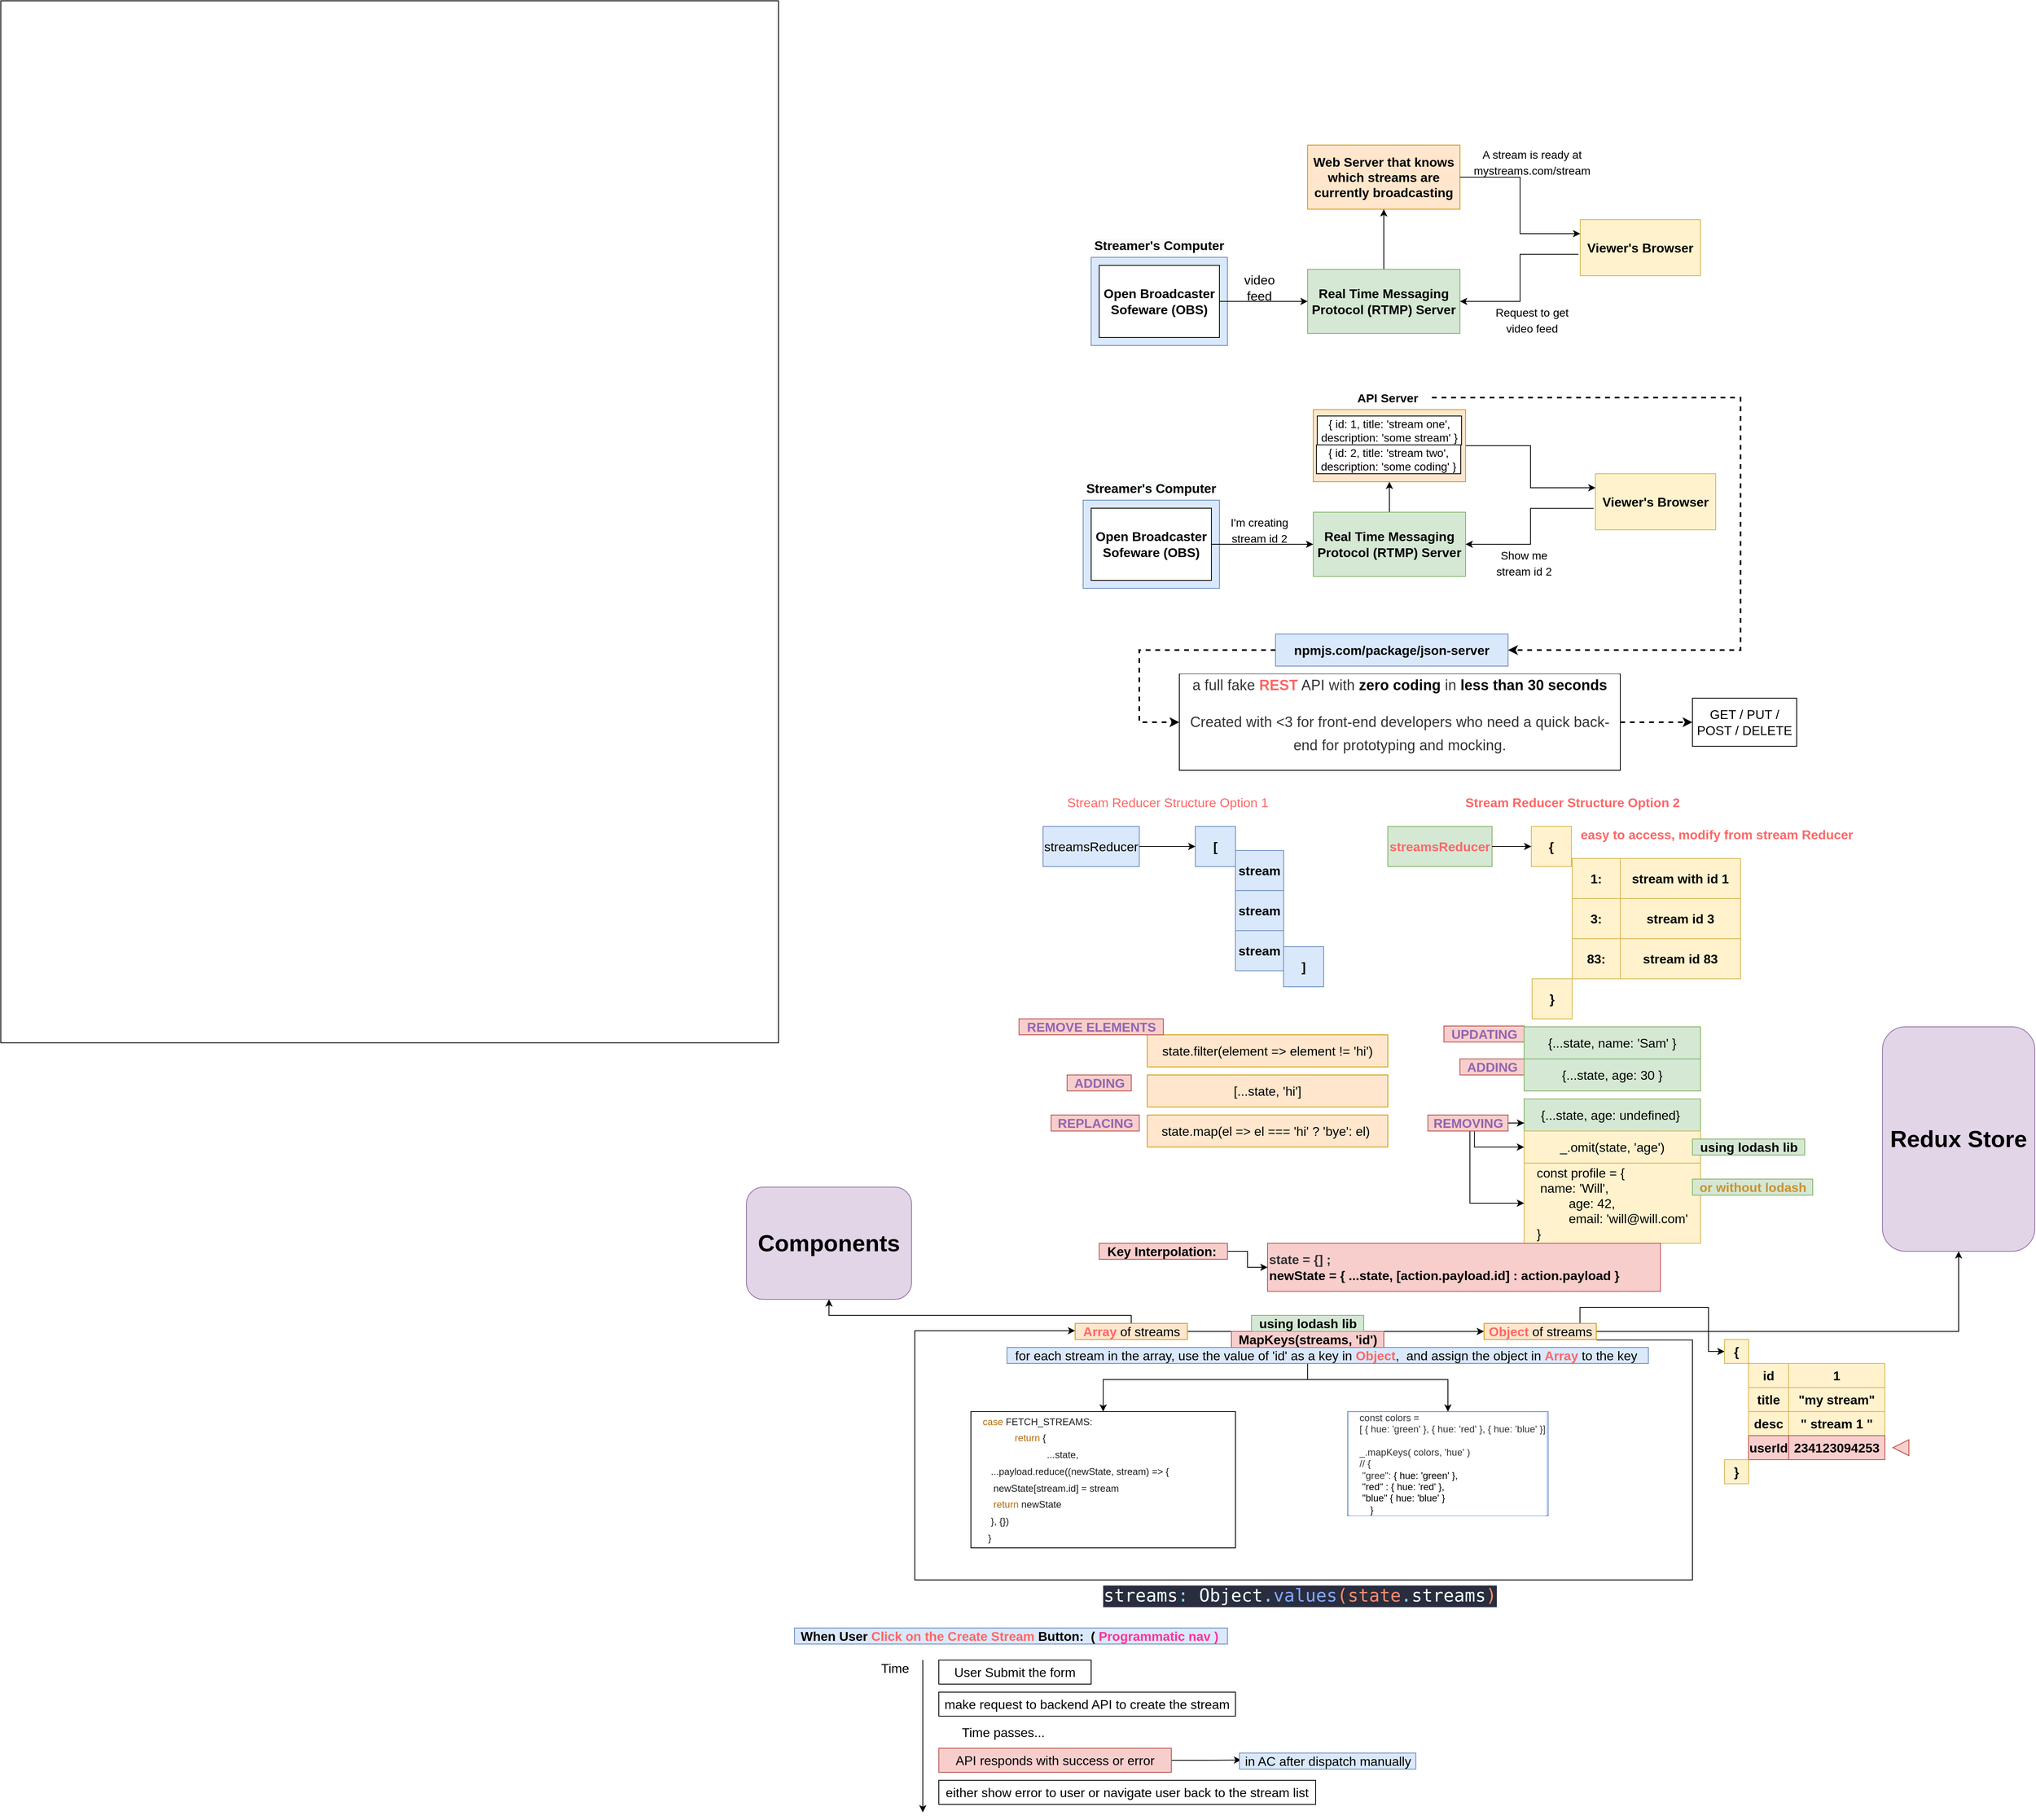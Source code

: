 <mxfile version="15.6.6" type="github">
  <diagram id="C5RBs43oDa-KdzZeNtuy" name="Stream">
    <mxGraphModel dx="3160" dy="2022" grid="1" gridSize="10" guides="1" tooltips="1" connect="1" arrows="1" fold="1" page="1" pageScale="1" pageWidth="827" pageHeight="1169" math="0" shadow="0">
      <root>
        <mxCell id="WIyWlLk6GJQsqaUBKTNV-0" />
        <mxCell id="WIyWlLk6GJQsqaUBKTNV-1" parent="WIyWlLk6GJQsqaUBKTNV-0" />
        <mxCell id="3ZLGVI5_L8edAR1RSdMJ-56" value="" style="group" parent="WIyWlLk6GJQsqaUBKTNV-1" vertex="1" connectable="0">
          <mxGeometry x="-170" y="40" width="770" height="560" as="geometry" />
        </mxCell>
        <mxCell id="3ZLGVI5_L8edAR1RSdMJ-15" value="" style="group" parent="3ZLGVI5_L8edAR1RSdMJ-56" vertex="1" connectable="0">
          <mxGeometry x="10" width="760" height="250" as="geometry" />
        </mxCell>
        <mxCell id="3ZLGVI5_L8edAR1RSdMJ-0" value="&lt;b&gt;&lt;font style=&quot;font-size: 16px&quot;&gt;Web Server that knows which streams are currently broadcasting&lt;/font&gt;&lt;/b&gt;" style="rounded=0;whiteSpace=wrap;html=1;fillColor=#ffe6cc;strokeColor=#d79b00;" parent="3ZLGVI5_L8edAR1RSdMJ-15" vertex="1">
          <mxGeometry x="270" width="190" height="80" as="geometry" />
        </mxCell>
        <mxCell id="3ZLGVI5_L8edAR1RSdMJ-1" value="&lt;b&gt;&lt;font style=&quot;font-size: 16px&quot;&gt;Viewer&#39;s Browser&lt;/font&gt;&lt;/b&gt;" style="rounded=0;whiteSpace=wrap;html=1;fillColor=#fff2cc;strokeColor=#d6b656;" parent="3ZLGVI5_L8edAR1RSdMJ-15" vertex="1">
          <mxGeometry x="610" y="93" width="150" height="70" as="geometry" />
        </mxCell>
        <mxCell id="3ZLGVI5_L8edAR1RSdMJ-10" style="edgeStyle=orthogonalEdgeStyle;rounded=0;orthogonalLoop=1;jettySize=auto;html=1;entryX=0;entryY=0.25;entryDx=0;entryDy=0;fontSize=16;" parent="3ZLGVI5_L8edAR1RSdMJ-15" source="3ZLGVI5_L8edAR1RSdMJ-0" target="3ZLGVI5_L8edAR1RSdMJ-1" edge="1">
          <mxGeometry relative="1" as="geometry" />
        </mxCell>
        <mxCell id="3ZLGVI5_L8edAR1RSdMJ-12" style="edgeStyle=orthogonalEdgeStyle;rounded=0;orthogonalLoop=1;jettySize=auto;html=1;entryX=0.5;entryY=1;entryDx=0;entryDy=0;fontSize=16;" parent="3ZLGVI5_L8edAR1RSdMJ-15" source="3ZLGVI5_L8edAR1RSdMJ-2" target="3ZLGVI5_L8edAR1RSdMJ-0" edge="1">
          <mxGeometry relative="1" as="geometry" />
        </mxCell>
        <mxCell id="3ZLGVI5_L8edAR1RSdMJ-2" value="&lt;b&gt;&lt;font style=&quot;font-size: 16px&quot;&gt;Real Time Messaging Protocol (RTMP) Server&lt;/font&gt;&lt;/b&gt;" style="rounded=0;whiteSpace=wrap;html=1;fillColor=#d5e8d4;strokeColor=#82b366;" parent="3ZLGVI5_L8edAR1RSdMJ-15" vertex="1">
          <mxGeometry x="270" y="155" width="190" height="80" as="geometry" />
        </mxCell>
        <mxCell id="3ZLGVI5_L8edAR1RSdMJ-11" style="edgeStyle=orthogonalEdgeStyle;rounded=0;orthogonalLoop=1;jettySize=auto;html=1;entryX=1;entryY=0.5;entryDx=0;entryDy=0;fontSize=16;exitX=-0.015;exitY=0.617;exitDx=0;exitDy=0;exitPerimeter=0;" parent="3ZLGVI5_L8edAR1RSdMJ-15" source="3ZLGVI5_L8edAR1RSdMJ-1" target="3ZLGVI5_L8edAR1RSdMJ-2" edge="1">
          <mxGeometry relative="1" as="geometry" />
        </mxCell>
        <mxCell id="3ZLGVI5_L8edAR1RSdMJ-6" value="" style="group" parent="3ZLGVI5_L8edAR1RSdMJ-15" vertex="1" connectable="0">
          <mxGeometry y="110" width="170" height="140" as="geometry" />
        </mxCell>
        <mxCell id="3ZLGVI5_L8edAR1RSdMJ-4" value="&lt;b&gt;&lt;span style=&quot;color: rgb(0 , 0 , 0) ; font-family: &amp;#34;helvetica&amp;#34; ; font-size: 16px ; font-style: normal ; letter-spacing: normal ; text-align: center ; text-indent: 0px ; text-transform: none ; word-spacing: 0px ; background-color: rgb(248 , 249 , 250) ; display: inline ; float: none&quot;&gt;Streamer&#39;s Computer&lt;/span&gt;&lt;br&gt;&lt;/b&gt;" style="text;html=1;strokeColor=none;fillColor=none;align=center;verticalAlign=middle;whiteSpace=wrap;rounded=0;fontSize=16;" parent="3ZLGVI5_L8edAR1RSdMJ-6" vertex="1">
          <mxGeometry width="170" height="30" as="geometry" />
        </mxCell>
        <mxCell id="3ZLGVI5_L8edAR1RSdMJ-5" value="" style="rounded=0;whiteSpace=wrap;html=1;fontSize=16;align=center;fillColor=#dae8fc;strokeColor=#6c8ebf;" parent="3ZLGVI5_L8edAR1RSdMJ-6" vertex="1">
          <mxGeometry y="30" width="170" height="110" as="geometry" />
        </mxCell>
        <mxCell id="3ZLGVI5_L8edAR1RSdMJ-7" value="&lt;b&gt;Open Broadcaster Sofeware (OBS)&lt;/b&gt;" style="rounded=0;whiteSpace=wrap;html=1;fontSize=16;align=center;" parent="3ZLGVI5_L8edAR1RSdMJ-6" vertex="1">
          <mxGeometry x="10" y="40" width="150" height="90" as="geometry" />
        </mxCell>
        <mxCell id="3ZLGVI5_L8edAR1RSdMJ-8" style="edgeStyle=orthogonalEdgeStyle;rounded=0;orthogonalLoop=1;jettySize=auto;html=1;entryX=0;entryY=0.5;entryDx=0;entryDy=0;fontSize=16;" parent="3ZLGVI5_L8edAR1RSdMJ-15" source="3ZLGVI5_L8edAR1RSdMJ-7" target="3ZLGVI5_L8edAR1RSdMJ-2" edge="1">
          <mxGeometry relative="1" as="geometry" />
        </mxCell>
        <mxCell id="3ZLGVI5_L8edAR1RSdMJ-9" value="video feed" style="text;html=1;strokeColor=none;fillColor=none;align=center;verticalAlign=middle;whiteSpace=wrap;rounded=0;fontSize=16;" parent="3ZLGVI5_L8edAR1RSdMJ-15" vertex="1">
          <mxGeometry x="180" y="163" width="60" height="30" as="geometry" />
        </mxCell>
        <mxCell id="3ZLGVI5_L8edAR1RSdMJ-13" value="&lt;font style=&quot;font-size: 14px&quot;&gt;Request to get video feed&lt;/font&gt;" style="text;html=1;strokeColor=none;fillColor=none;align=center;verticalAlign=middle;whiteSpace=wrap;rounded=0;fontSize=16;" parent="3ZLGVI5_L8edAR1RSdMJ-15" vertex="1">
          <mxGeometry x="500" y="200" width="100" height="35" as="geometry" />
        </mxCell>
        <mxCell id="3ZLGVI5_L8edAR1RSdMJ-14" value="&lt;font style=&quot;font-size: 14px&quot;&gt;A stream is ready at mystreams.com/stream&lt;/font&gt;" style="text;html=1;strokeColor=none;fillColor=none;align=center;verticalAlign=middle;whiteSpace=wrap;rounded=0;fontSize=16;" parent="3ZLGVI5_L8edAR1RSdMJ-15" vertex="1">
          <mxGeometry x="500" y="3" width="100" height="35" as="geometry" />
        </mxCell>
        <mxCell id="3ZLGVI5_L8edAR1RSdMJ-51" value="" style="group" parent="3ZLGVI5_L8edAR1RSdMJ-56" vertex="1" connectable="0">
          <mxGeometry y="280" width="760" height="280" as="geometry" />
        </mxCell>
        <mxCell id="3ZLGVI5_L8edAR1RSdMJ-53" value="" style="group" parent="3ZLGVI5_L8edAR1RSdMJ-51" vertex="1" connectable="0">
          <mxGeometry y="20" width="760" height="253" as="geometry" />
        </mxCell>
        <mxCell id="3ZLGVI5_L8edAR1RSdMJ-16" value="" style="group" parent="3ZLGVI5_L8edAR1RSdMJ-53" vertex="1" connectable="0">
          <mxGeometry y="3" width="760" height="250" as="geometry" />
        </mxCell>
        <mxCell id="3ZLGVI5_L8edAR1RSdMJ-18" value="&lt;b&gt;&lt;font style=&quot;font-size: 16px&quot;&gt;Viewer&#39;s Browser&lt;/font&gt;&lt;/b&gt;" style="rounded=0;whiteSpace=wrap;html=1;fillColor=#fff2cc;strokeColor=#d6b656;" parent="3ZLGVI5_L8edAR1RSdMJ-16" vertex="1">
          <mxGeometry x="639" y="107" width="150" height="70" as="geometry" />
        </mxCell>
        <mxCell id="3ZLGVI5_L8edAR1RSdMJ-19" style="edgeStyle=orthogonalEdgeStyle;rounded=0;orthogonalLoop=1;jettySize=auto;html=1;entryX=0;entryY=0.25;entryDx=0;entryDy=0;fontSize=16;" parent="3ZLGVI5_L8edAR1RSdMJ-16" source="3ZLGVI5_L8edAR1RSdMJ-17" target="3ZLGVI5_L8edAR1RSdMJ-18" edge="1">
          <mxGeometry relative="1" as="geometry" />
        </mxCell>
        <mxCell id="3ZLGVI5_L8edAR1RSdMJ-20" style="edgeStyle=orthogonalEdgeStyle;rounded=0;orthogonalLoop=1;jettySize=auto;html=1;entryX=0.5;entryY=1;entryDx=0;entryDy=0;fontSize=16;" parent="3ZLGVI5_L8edAR1RSdMJ-16" source="3ZLGVI5_L8edAR1RSdMJ-21" target="3ZLGVI5_L8edAR1RSdMJ-17" edge="1">
          <mxGeometry relative="1" as="geometry" />
        </mxCell>
        <mxCell id="3ZLGVI5_L8edAR1RSdMJ-21" value="&lt;b&gt;&lt;font style=&quot;font-size: 16px&quot;&gt;Real Time Messaging Protocol (RTMP) Server&lt;/font&gt;&lt;/b&gt;" style="rounded=0;whiteSpace=wrap;html=1;fillColor=#d5e8d4;strokeColor=#82b366;" parent="3ZLGVI5_L8edAR1RSdMJ-16" vertex="1">
          <mxGeometry x="287" y="155" width="190" height="80" as="geometry" />
        </mxCell>
        <mxCell id="3ZLGVI5_L8edAR1RSdMJ-22" style="edgeStyle=orthogonalEdgeStyle;rounded=0;orthogonalLoop=1;jettySize=auto;html=1;entryX=1;entryY=0.5;entryDx=0;entryDy=0;fontSize=16;exitX=-0.015;exitY=0.617;exitDx=0;exitDy=0;exitPerimeter=0;" parent="3ZLGVI5_L8edAR1RSdMJ-16" source="3ZLGVI5_L8edAR1RSdMJ-18" target="3ZLGVI5_L8edAR1RSdMJ-21" edge="1">
          <mxGeometry relative="1" as="geometry" />
        </mxCell>
        <mxCell id="3ZLGVI5_L8edAR1RSdMJ-23" value="" style="group" parent="3ZLGVI5_L8edAR1RSdMJ-16" vertex="1" connectable="0">
          <mxGeometry y="110" width="170" height="140" as="geometry" />
        </mxCell>
        <mxCell id="3ZLGVI5_L8edAR1RSdMJ-24" value="&lt;b&gt;&lt;span style=&quot;color: rgb(0 , 0 , 0) ; font-family: &amp;#34;helvetica&amp;#34; ; font-size: 16px ; font-style: normal ; letter-spacing: normal ; text-align: center ; text-indent: 0px ; text-transform: none ; word-spacing: 0px ; background-color: rgb(248 , 249 , 250) ; display: inline ; float: none&quot;&gt;Streamer&#39;s Computer&lt;/span&gt;&lt;br&gt;&lt;/b&gt;" style="text;html=1;strokeColor=none;fillColor=none;align=center;verticalAlign=middle;whiteSpace=wrap;rounded=0;fontSize=16;" parent="3ZLGVI5_L8edAR1RSdMJ-23" vertex="1">
          <mxGeometry width="170" height="30" as="geometry" />
        </mxCell>
        <mxCell id="3ZLGVI5_L8edAR1RSdMJ-25" value="" style="rounded=0;whiteSpace=wrap;html=1;fontSize=16;align=center;fillColor=#dae8fc;strokeColor=#6c8ebf;" parent="3ZLGVI5_L8edAR1RSdMJ-23" vertex="1">
          <mxGeometry y="30" width="170" height="110" as="geometry" />
        </mxCell>
        <mxCell id="3ZLGVI5_L8edAR1RSdMJ-26" value="&lt;b&gt;Open Broadcaster Sofeware (OBS)&lt;/b&gt;" style="rounded=0;whiteSpace=wrap;html=1;fontSize=16;align=center;" parent="3ZLGVI5_L8edAR1RSdMJ-23" vertex="1">
          <mxGeometry x="10" y="40" width="150" height="90" as="geometry" />
        </mxCell>
        <mxCell id="3ZLGVI5_L8edAR1RSdMJ-27" style="edgeStyle=orthogonalEdgeStyle;rounded=0;orthogonalLoop=1;jettySize=auto;html=1;entryX=0;entryY=0.5;entryDx=0;entryDy=0;fontSize=16;" parent="3ZLGVI5_L8edAR1RSdMJ-16" source="3ZLGVI5_L8edAR1RSdMJ-26" target="3ZLGVI5_L8edAR1RSdMJ-21" edge="1">
          <mxGeometry relative="1" as="geometry" />
        </mxCell>
        <mxCell id="3ZLGVI5_L8edAR1RSdMJ-28" value="&lt;font style=&quot;font-size: 14px&quot;&gt;I&#39;m creating stream id 2&lt;/font&gt;" style="text;html=1;strokeColor=none;fillColor=none;align=center;verticalAlign=middle;whiteSpace=wrap;rounded=0;fontSize=16;" parent="3ZLGVI5_L8edAR1RSdMJ-16" vertex="1">
          <mxGeometry x="180" y="163" width="80" height="27" as="geometry" />
        </mxCell>
        <mxCell id="3ZLGVI5_L8edAR1RSdMJ-29" value="&lt;font style=&quot;font-size: 14px&quot;&gt;Show me stream id 2&lt;/font&gt;" style="text;html=1;strokeColor=none;fillColor=none;align=center;verticalAlign=middle;whiteSpace=wrap;rounded=0;fontSize=16;" parent="3ZLGVI5_L8edAR1RSdMJ-16" vertex="1">
          <mxGeometry x="500" y="200" width="100" height="35" as="geometry" />
        </mxCell>
        <mxCell id="3ZLGVI5_L8edAR1RSdMJ-52" value="" style="group" parent="3ZLGVI5_L8edAR1RSdMJ-16" vertex="1" connectable="0">
          <mxGeometry x="286" y="27" width="244" height="90" as="geometry" />
        </mxCell>
        <mxCell id="3ZLGVI5_L8edAR1RSdMJ-17" value="" style="rounded=0;whiteSpace=wrap;html=1;fillColor=#ffe6cc;strokeColor=#d79b00;" parent="3ZLGVI5_L8edAR1RSdMJ-52" vertex="1">
          <mxGeometry x="1" width="190" height="90" as="geometry" />
        </mxCell>
        <mxCell id="3ZLGVI5_L8edAR1RSdMJ-31" value="{ id: 1, title: &#39;stream one&#39;, description: &#39;some stream&#39; }" style="rounded=0;whiteSpace=wrap;html=1;fontSize=14;align=center;" parent="3ZLGVI5_L8edAR1RSdMJ-52" vertex="1">
          <mxGeometry x="6" y="8" width="180" height="36" as="geometry" />
        </mxCell>
        <mxCell id="3ZLGVI5_L8edAR1RSdMJ-48" value="{ id: 2, title: &#39;stream two&#39;, description: &#39;some coding&#39; }" style="rounded=0;whiteSpace=wrap;html=1;fontSize=14;align=center;" parent="3ZLGVI5_L8edAR1RSdMJ-52" vertex="1">
          <mxGeometry x="5" y="44" width="180" height="36" as="geometry" />
        </mxCell>
        <mxCell id="3ZLGVI5_L8edAR1RSdMJ-49" value="&lt;font style=&quot;font-size: 15px&quot;&gt;&lt;b&gt;API Server&lt;/b&gt;&lt;/font&gt;" style="text;html=1;strokeColor=none;fillColor=none;align=center;verticalAlign=middle;whiteSpace=wrap;rounded=0;fontSize=14;" parent="3ZLGVI5_L8edAR1RSdMJ-53" vertex="1">
          <mxGeometry x="325" width="110" height="30" as="geometry" />
        </mxCell>
        <mxCell id="3ZLGVI5_L8edAR1RSdMJ-57" value="" style="rounded=0;whiteSpace=wrap;html=1;fontSize=14;align=center;" parent="WIyWlLk6GJQsqaUBKTNV-1" vertex="1">
          <mxGeometry x="-1520" y="-140" width="970" height="1300" as="geometry" />
        </mxCell>
        <mxCell id="3ZLGVI5_L8edAR1RSdMJ-61" style="edgeStyle=orthogonalEdgeStyle;rounded=0;orthogonalLoop=1;jettySize=auto;html=1;entryX=0;entryY=0.5;entryDx=0;entryDy=0;dashed=1;fontSize=16;strokeWidth=2;exitX=0;exitY=0.5;exitDx=0;exitDy=0;" parent="WIyWlLk6GJQsqaUBKTNV-1" source="3ZLGVI5_L8edAR1RSdMJ-58" target="3ZLGVI5_L8edAR1RSdMJ-60" edge="1">
          <mxGeometry relative="1" as="geometry">
            <Array as="points">
              <mxPoint x="-100" y="670" />
              <mxPoint x="-100" y="760" />
            </Array>
          </mxGeometry>
        </mxCell>
        <mxCell id="3ZLGVI5_L8edAR1RSdMJ-58" value="&lt;font style=&quot;font-size: 16px&quot;&gt;&lt;b&gt;npmjs.com/package/json-server&lt;/b&gt;&lt;/font&gt;" style="rounded=0;whiteSpace=wrap;html=1;fontSize=14;align=center;fillColor=#dae8fc;strokeColor=#6c8ebf;" parent="WIyWlLk6GJQsqaUBKTNV-1" vertex="1">
          <mxGeometry x="70" y="650" width="290" height="40" as="geometry" />
        </mxCell>
        <mxCell id="3ZLGVI5_L8edAR1RSdMJ-59" style="edgeStyle=orthogonalEdgeStyle;rounded=0;orthogonalLoop=1;jettySize=auto;html=1;entryX=1;entryY=0.5;entryDx=0;entryDy=0;fontSize=16;dashed=1;strokeWidth=2;" parent="WIyWlLk6GJQsqaUBKTNV-1" source="3ZLGVI5_L8edAR1RSdMJ-49" target="3ZLGVI5_L8edAR1RSdMJ-58" edge="1">
          <mxGeometry relative="1" as="geometry">
            <Array as="points">
              <mxPoint x="650" y="355" />
              <mxPoint x="650" y="670" />
            </Array>
          </mxGeometry>
        </mxCell>
        <mxCell id="3ZLGVI5_L8edAR1RSdMJ-63" value="" style="edgeStyle=orthogonalEdgeStyle;rounded=0;orthogonalLoop=1;jettySize=auto;html=1;dashed=1;fontSize=16;fontColor=#FF6666;strokeWidth=2;" parent="WIyWlLk6GJQsqaUBKTNV-1" source="3ZLGVI5_L8edAR1RSdMJ-60" target="3ZLGVI5_L8edAR1RSdMJ-62" edge="1">
          <mxGeometry relative="1" as="geometry" />
        </mxCell>
        <mxCell id="3ZLGVI5_L8edAR1RSdMJ-60" value="&lt;p style=&quot;box-sizing: border-box ; font-size: 18px ; margin-top: 0px ; margin-bottom: 16px ; line-height: 1.65 ; letter-spacing: 0.1px ; font-family: &amp;#34;source sans pro&amp;#34; , &amp;#34;lucida grande&amp;#34; , sans-serif ; background-color: rgb(255 , 255 , 255)&quot;&gt;&lt;font color=&quot;#333333&quot;&gt;a full fake &lt;/font&gt;&lt;b&gt;&lt;font color=&quot;#ff6666&quot;&gt;REST&lt;/font&gt;&lt;/b&gt;&lt;font color=&quot;#333333&quot;&gt; API with&amp;nbsp;&lt;/font&gt;&lt;span style=&quot;color: black ; box-sizing: border-box ; font-weight: bolder&quot;&gt;zero coding&lt;/span&gt;&lt;font color=&quot;#333333&quot;&gt;&amp;nbsp;in&amp;nbsp;&lt;/font&gt;&lt;span style=&quot;color: black ; box-sizing: border-box ; font-weight: bolder&quot;&gt;less than 30 seconds&lt;/span&gt;&lt;/p&gt;&lt;p style=&quot;box-sizing: border-box ; color: rgb(51 , 51 , 51) ; font-size: 18px ; margin-top: 0px ; margin-bottom: 16px ; line-height: 1.65 ; letter-spacing: 0.1px ; font-family: &amp;#34;source sans pro&amp;#34; , &amp;#34;lucida grande&amp;#34; , sans-serif ; background-color: rgb(255 , 255 , 255)&quot;&gt;Created with &amp;lt;3 for front-end developers who need a quick back-end for prototyping and mocking.&lt;/p&gt;" style="rounded=0;whiteSpace=wrap;html=1;fontSize=16;align=center;" parent="WIyWlLk6GJQsqaUBKTNV-1" vertex="1">
          <mxGeometry x="-50" y="700" width="550" height="120" as="geometry" />
        </mxCell>
        <mxCell id="3ZLGVI5_L8edAR1RSdMJ-62" value="GET / PUT / POST / DELETE" style="whiteSpace=wrap;html=1;rounded=0;fontSize=16;" parent="WIyWlLk6GJQsqaUBKTNV-1" vertex="1">
          <mxGeometry x="590" y="730" width="130" height="60" as="geometry" />
        </mxCell>
        <mxCell id="3ZLGVI5_L8edAR1RSdMJ-106" value="" style="group" parent="WIyWlLk6GJQsqaUBKTNV-1" vertex="1" connectable="0">
          <mxGeometry x="-250" y="1130" width="990" height="280" as="geometry" />
        </mxCell>
        <mxCell id="3ZLGVI5_L8edAR1RSdMJ-87" value="state.map(el =&amp;gt; el === &#39;hi&#39; ? &#39;bye&#39;: el)&amp;nbsp;" style="whiteSpace=wrap;html=1;fontSize=16;align=center;fillColor=#ffe6cc;strokeColor=#d79b00;" parent="3ZLGVI5_L8edAR1RSdMJ-106" vertex="1">
          <mxGeometry x="160" y="120" width="300" height="40" as="geometry" />
        </mxCell>
        <mxCell id="3ZLGVI5_L8edAR1RSdMJ-88" value="&lt;div style=&quot;text-align: left&quot;&gt;&lt;span&gt;const profile = {&lt;/span&gt;&lt;/div&gt;&lt;div style=&quot;text-align: left&quot;&gt;&lt;span&gt;&lt;span style=&quot;white-space: pre&quot;&gt; &lt;/span&gt;name: &#39;Will&#39;,&lt;/span&gt;&lt;/div&gt;&lt;blockquote style=&quot;margin: 0 0 0 40px ; border: none ; padding: 0px&quot;&gt;&lt;div style=&quot;text-align: left&quot;&gt;&lt;span&gt;age: 42,&lt;/span&gt;&lt;/div&gt;&lt;/blockquote&gt;&lt;blockquote style=&quot;margin: 0 0 0 40px ; border: none ; padding: 0px&quot;&gt;&lt;div style=&quot;text-align: left&quot;&gt;&lt;span&gt;email: &#39;will@will.com&#39;&lt;/span&gt;&lt;/div&gt;&lt;/blockquote&gt;&lt;div style=&quot;text-align: left&quot;&gt;&lt;span&gt;}&lt;/span&gt;&lt;/div&gt;" style="whiteSpace=wrap;html=1;fontSize=16;align=center;fillColor=#fff2cc;strokeColor=#d6b656;" parent="3ZLGVI5_L8edAR1RSdMJ-106" vertex="1">
          <mxGeometry x="630" y="180" width="220" height="100" as="geometry" />
        </mxCell>
        <mxCell id="3ZLGVI5_L8edAR1RSdMJ-89" value="state.filter(element =&amp;gt; element != &#39;hi&#39;)" style="whiteSpace=wrap;html=1;fontSize=16;align=center;fillColor=#ffe6cc;strokeColor=#d79b00;" parent="3ZLGVI5_L8edAR1RSdMJ-106" vertex="1">
          <mxGeometry x="160" y="20" width="300" height="40" as="geometry" />
        </mxCell>
        <mxCell id="3ZLGVI5_L8edAR1RSdMJ-90" value="&lt;span style=&quot;color: rgb(144 , 101 , 176) ; font-weight: 600&quot;&gt;REMOVE ELEMENTS&lt;/span&gt;" style="text;html=1;align=center;verticalAlign=middle;resizable=0;points=[];autosize=1;strokeColor=#b85450;fillColor=#f8cecc;fontSize=16;" parent="3ZLGVI5_L8edAR1RSdMJ-106" vertex="1">
          <mxGeometry width="180" height="20" as="geometry" />
        </mxCell>
        <mxCell id="3ZLGVI5_L8edAR1RSdMJ-91" value="&lt;span style=&quot;color: rgb(144 , 101 , 176) ; font-weight: 600&quot;&gt;ADDING&lt;/span&gt;" style="text;html=1;align=center;verticalAlign=middle;resizable=0;points=[];autosize=1;strokeColor=#b85450;fillColor=#f8cecc;fontSize=16;" parent="3ZLGVI5_L8edAR1RSdMJ-106" vertex="1">
          <mxGeometry x="60" y="70" width="80" height="20" as="geometry" />
        </mxCell>
        <mxCell id="3ZLGVI5_L8edAR1RSdMJ-92" value="[...state, &#39;hi&#39;]" style="whiteSpace=wrap;html=1;fontSize=16;align=center;fillColor=#ffe6cc;strokeColor=#d79b00;" parent="3ZLGVI5_L8edAR1RSdMJ-106" vertex="1">
          <mxGeometry x="160" y="70" width="300" height="40" as="geometry" />
        </mxCell>
        <mxCell id="3ZLGVI5_L8edAR1RSdMJ-93" value="&lt;span style=&quot;color: rgb(144 , 101 , 176) ; font-weight: 600&quot;&gt;REPLACING&lt;/span&gt;" style="text;html=1;align=center;verticalAlign=middle;resizable=0;points=[];autosize=1;strokeColor=#b85450;fillColor=#f8cecc;fontSize=16;" parent="3ZLGVI5_L8edAR1RSdMJ-106" vertex="1">
          <mxGeometry x="40" y="120" width="110" height="20" as="geometry" />
        </mxCell>
        <mxCell id="3ZLGVI5_L8edAR1RSdMJ-94" value="&lt;span style=&quot;color: rgb(144 , 101 , 176)&quot;&gt;&lt;b&gt;UPDATING&lt;/b&gt;&lt;/span&gt;" style="text;html=1;align=center;verticalAlign=middle;resizable=0;points=[];autosize=1;strokeColor=#b85450;fillColor=#f8cecc;fontSize=16;" parent="3ZLGVI5_L8edAR1RSdMJ-106" vertex="1">
          <mxGeometry x="530" y="9" width="100" height="20" as="geometry" />
        </mxCell>
        <mxCell id="3ZLGVI5_L8edAR1RSdMJ-95" value="&lt;span&gt;{...state, name: &#39;Sam&#39; }&lt;/span&gt;" style="whiteSpace=wrap;html=1;fontSize=16;align=center;fillColor=#d5e8d4;strokeColor=#82b366;" parent="3ZLGVI5_L8edAR1RSdMJ-106" vertex="1">
          <mxGeometry x="630" y="10" width="220" height="40" as="geometry" />
        </mxCell>
        <mxCell id="3ZLGVI5_L8edAR1RSdMJ-96" value="&lt;span style=&quot;color: rgb(144 , 101 , 176)&quot;&gt;&lt;b&gt;ADDING&lt;/b&gt;&lt;/span&gt;" style="text;html=1;align=center;verticalAlign=middle;resizable=0;points=[];autosize=1;strokeColor=#b85450;fillColor=#f8cecc;fontSize=16;" parent="3ZLGVI5_L8edAR1RSdMJ-106" vertex="1">
          <mxGeometry x="550" y="50" width="80" height="20" as="geometry" />
        </mxCell>
        <mxCell id="3ZLGVI5_L8edAR1RSdMJ-97" value="&lt;span&gt;{...state, age: 30 }&lt;/span&gt;" style="whiteSpace=wrap;html=1;fontSize=16;align=center;fillColor=#d5e8d4;strokeColor=#82b366;" parent="3ZLGVI5_L8edAR1RSdMJ-106" vertex="1">
          <mxGeometry x="630" y="50" width="220" height="40" as="geometry" />
        </mxCell>
        <mxCell id="3ZLGVI5_L8edAR1RSdMJ-103" style="edgeStyle=orthogonalEdgeStyle;rounded=0;orthogonalLoop=1;jettySize=auto;html=1;entryX=0;entryY=0.5;entryDx=0;entryDy=0;fontSize=16;fontColor=#FF6666;strokeWidth=1;exitX=0.524;exitY=0.992;exitDx=0;exitDy=0;exitPerimeter=0;" parent="3ZLGVI5_L8edAR1RSdMJ-106" source="3ZLGVI5_L8edAR1RSdMJ-98" target="3ZLGVI5_L8edAR1RSdMJ-88" edge="1">
          <mxGeometry relative="1" as="geometry" />
        </mxCell>
        <mxCell id="3ZLGVI5_L8edAR1RSdMJ-98" value="&lt;span style=&quot;color: rgb(144 , 101 , 176)&quot;&gt;&lt;b&gt;REMOVING&lt;/b&gt;&lt;/span&gt;" style="text;html=1;align=center;verticalAlign=middle;resizable=0;points=[];autosize=1;strokeColor=#b85450;fillColor=#f8cecc;fontSize=16;" parent="3ZLGVI5_L8edAR1RSdMJ-106" vertex="1">
          <mxGeometry x="510" y="120" width="100" height="20" as="geometry" />
        </mxCell>
        <mxCell id="3ZLGVI5_L8edAR1RSdMJ-99" value="&lt;span class=&quot;notion-enable-hover&quot;&gt;{...state, age: undefined}&amp;nbsp;&lt;br&gt;&lt;/span&gt;" style="whiteSpace=wrap;html=1;fontSize=16;align=center;fillColor=#d5e8d4;strokeColor=#82b366;" parent="3ZLGVI5_L8edAR1RSdMJ-106" vertex="1">
          <mxGeometry x="630" y="100" width="220" height="40" as="geometry" />
        </mxCell>
        <mxCell id="3ZLGVI5_L8edAR1RSdMJ-105" style="edgeStyle=orthogonalEdgeStyle;rounded=0;orthogonalLoop=1;jettySize=auto;html=1;entryX=0;entryY=0.75;entryDx=0;entryDy=0;fontSize=16;fontColor=#FF6666;strokeWidth=1;" parent="3ZLGVI5_L8edAR1RSdMJ-106" source="3ZLGVI5_L8edAR1RSdMJ-98" target="3ZLGVI5_L8edAR1RSdMJ-99" edge="1">
          <mxGeometry relative="1" as="geometry" />
        </mxCell>
        <mxCell id="3ZLGVI5_L8edAR1RSdMJ-100" value="&lt;span class=&quot;notion-enable-hover&quot;&gt;_.omit(state, &#39;age&#39;)&lt;br&gt;&lt;/span&gt;" style="whiteSpace=wrap;html=1;fontSize=16;align=center;fillColor=#fff2cc;strokeColor=#d6b656;" parent="3ZLGVI5_L8edAR1RSdMJ-106" vertex="1">
          <mxGeometry x="630" y="140" width="220" height="40" as="geometry" />
        </mxCell>
        <mxCell id="3ZLGVI5_L8edAR1RSdMJ-104" style="edgeStyle=orthogonalEdgeStyle;rounded=0;orthogonalLoop=1;jettySize=auto;html=1;entryX=0;entryY=0.5;entryDx=0;entryDy=0;fontSize=16;fontColor=#FF6666;strokeWidth=1;exitX=0.581;exitY=1.033;exitDx=0;exitDy=0;exitPerimeter=0;" parent="3ZLGVI5_L8edAR1RSdMJ-106" source="3ZLGVI5_L8edAR1RSdMJ-98" target="3ZLGVI5_L8edAR1RSdMJ-100" edge="1">
          <mxGeometry relative="1" as="geometry" />
        </mxCell>
        <mxCell id="3ZLGVI5_L8edAR1RSdMJ-101" value="&lt;span&gt;&lt;b&gt;using lodash lib&lt;/b&gt;&lt;/span&gt;" style="text;html=1;align=center;verticalAlign=middle;resizable=0;points=[];autosize=1;strokeColor=#82b366;fillColor=#d5e8d4;fontSize=16;" parent="3ZLGVI5_L8edAR1RSdMJ-106" vertex="1">
          <mxGeometry x="840" y="150" width="140" height="20" as="geometry" />
        </mxCell>
        <mxCell id="3ZLGVI5_L8edAR1RSdMJ-102" value="&lt;span style=&quot;color: rgb(203 , 145 , 47) ; font-weight: 600&quot;&gt;or without lodash&lt;/span&gt;" style="text;html=1;align=center;verticalAlign=middle;resizable=0;points=[];autosize=1;strokeColor=#82b366;fillColor=#d5e8d4;fontSize=16;" parent="3ZLGVI5_L8edAR1RSdMJ-106" vertex="1">
          <mxGeometry x="840" y="200" width="150" height="20" as="geometry" />
        </mxCell>
        <mxCell id="3ZLGVI5_L8edAR1RSdMJ-107" value="" style="group" parent="WIyWlLk6GJQsqaUBKTNV-1" vertex="1" connectable="0">
          <mxGeometry x="-220" y="850" width="350" height="240" as="geometry" />
        </mxCell>
        <mxCell id="3ZLGVI5_L8edAR1RSdMJ-64" value="streamsReducer" style="rounded=0;whiteSpace=wrap;html=1;fontSize=16;align=center;fillColor=#dae8fc;strokeColor=#6c8ebf;" parent="3ZLGVI5_L8edAR1RSdMJ-107" vertex="1">
          <mxGeometry y="40" width="120" height="50" as="geometry" />
        </mxCell>
        <mxCell id="3ZLGVI5_L8edAR1RSdMJ-65" value="Stream Reducer Structure Option 1" style="text;html=1;align=center;verticalAlign=middle;resizable=0;points=[];autosize=1;strokeColor=none;fillColor=none;fontSize=16;fontColor=#FF6666;" parent="3ZLGVI5_L8edAR1RSdMJ-107" vertex="1">
          <mxGeometry x="20" width="270" height="20" as="geometry" />
        </mxCell>
        <mxCell id="3ZLGVI5_L8edAR1RSdMJ-67" value="&lt;b&gt;[&lt;/b&gt;" style="rounded=0;whiteSpace=wrap;html=1;fontSize=16;align=center;fillColor=#dae8fc;strokeColor=#6c8ebf;" parent="3ZLGVI5_L8edAR1RSdMJ-107" vertex="1">
          <mxGeometry x="190" y="40" width="50" height="50" as="geometry" />
        </mxCell>
        <mxCell id="3ZLGVI5_L8edAR1RSdMJ-68" value="" style="edgeStyle=orthogonalEdgeStyle;rounded=0;orthogonalLoop=1;jettySize=auto;html=1;fontSize=16;fontColor=#FF6666;strokeWidth=1;" parent="3ZLGVI5_L8edAR1RSdMJ-107" source="3ZLGVI5_L8edAR1RSdMJ-64" target="3ZLGVI5_L8edAR1RSdMJ-67" edge="1">
          <mxGeometry relative="1" as="geometry" />
        </mxCell>
        <mxCell id="3ZLGVI5_L8edAR1RSdMJ-69" value="&lt;b&gt;stream&lt;/b&gt;" style="rounded=0;whiteSpace=wrap;html=1;fontSize=16;align=center;fillColor=#dae8fc;strokeColor=#6c8ebf;" parent="3ZLGVI5_L8edAR1RSdMJ-107" vertex="1">
          <mxGeometry x="240" y="70" width="60" height="50" as="geometry" />
        </mxCell>
        <mxCell id="3ZLGVI5_L8edAR1RSdMJ-70" value="&lt;b&gt;stream&lt;/b&gt;" style="rounded=0;whiteSpace=wrap;html=1;fontSize=16;align=center;fillColor=#dae8fc;strokeColor=#6c8ebf;" parent="3ZLGVI5_L8edAR1RSdMJ-107" vertex="1">
          <mxGeometry x="240" y="120" width="60" height="50" as="geometry" />
        </mxCell>
        <mxCell id="3ZLGVI5_L8edAR1RSdMJ-71" value="&lt;b&gt;stream&lt;/b&gt;" style="rounded=0;whiteSpace=wrap;html=1;fontSize=16;align=center;fillColor=#dae8fc;strokeColor=#6c8ebf;" parent="3ZLGVI5_L8edAR1RSdMJ-107" vertex="1">
          <mxGeometry x="240" y="170" width="60" height="50" as="geometry" />
        </mxCell>
        <mxCell id="3ZLGVI5_L8edAR1RSdMJ-72" value="&lt;b&gt;]&lt;/b&gt;" style="rounded=0;whiteSpace=wrap;html=1;fontSize=16;align=center;fillColor=#dae8fc;strokeColor=#6c8ebf;" parent="3ZLGVI5_L8edAR1RSdMJ-107" vertex="1">
          <mxGeometry x="300" y="190" width="50" height="50" as="geometry" />
        </mxCell>
        <mxCell id="3ZLGVI5_L8edAR1RSdMJ-108" value="" style="group" parent="WIyWlLk6GJQsqaUBKTNV-1" vertex="1" connectable="0">
          <mxGeometry x="210" y="850" width="590" height="280" as="geometry" />
        </mxCell>
        <mxCell id="3ZLGVI5_L8edAR1RSdMJ-66" value="&lt;b&gt;Stream Reducer Structure Option 2&lt;/b&gt;" style="text;html=1;align=center;verticalAlign=middle;resizable=0;points=[];autosize=1;strokeColor=none;fillColor=none;fontSize=16;fontColor=#FF6666;" parent="3ZLGVI5_L8edAR1RSdMJ-108" vertex="1">
          <mxGeometry x="90" width="280" height="20" as="geometry" />
        </mxCell>
        <mxCell id="3ZLGVI5_L8edAR1RSdMJ-73" value="&lt;b&gt;&lt;font color=&quot;#ff6666&quot;&gt;streamsReducer&lt;/font&gt;&lt;/b&gt;" style="rounded=0;whiteSpace=wrap;html=1;fontSize=16;align=center;fillColor=#d5e8d4;strokeColor=#82b366;" parent="3ZLGVI5_L8edAR1RSdMJ-108" vertex="1">
          <mxGeometry y="40" width="130" height="50" as="geometry" />
        </mxCell>
        <mxCell id="3ZLGVI5_L8edAR1RSdMJ-76" value="&lt;b&gt;1:&lt;/b&gt;" style="rounded=0;whiteSpace=wrap;html=1;fontSize=16;align=center;fillColor=#fff2cc;strokeColor=#d6b656;" parent="3ZLGVI5_L8edAR1RSdMJ-108" vertex="1">
          <mxGeometry x="230" y="80" width="60" height="50" as="geometry" />
        </mxCell>
        <mxCell id="3ZLGVI5_L8edAR1RSdMJ-77" value="&lt;b&gt;3:&lt;/b&gt;" style="rounded=0;whiteSpace=wrap;html=1;fontSize=16;align=center;fillColor=#fff2cc;strokeColor=#d6b656;" parent="3ZLGVI5_L8edAR1RSdMJ-108" vertex="1">
          <mxGeometry x="230" y="130" width="60" height="50" as="geometry" />
        </mxCell>
        <mxCell id="3ZLGVI5_L8edAR1RSdMJ-78" value="&lt;b&gt;83:&lt;/b&gt;" style="rounded=0;whiteSpace=wrap;html=1;fontSize=16;align=center;fillColor=#fff2cc;strokeColor=#d6b656;" parent="3ZLGVI5_L8edAR1RSdMJ-108" vertex="1">
          <mxGeometry x="230" y="180" width="60" height="50" as="geometry" />
        </mxCell>
        <mxCell id="3ZLGVI5_L8edAR1RSdMJ-79" value="&lt;b&gt;}&lt;/b&gt;" style="rounded=0;whiteSpace=wrap;html=1;fontSize=16;align=center;fillColor=#fff2cc;strokeColor=#d6b656;" parent="3ZLGVI5_L8edAR1RSdMJ-108" vertex="1">
          <mxGeometry x="180" y="230" width="50" height="50" as="geometry" />
        </mxCell>
        <mxCell id="3ZLGVI5_L8edAR1RSdMJ-80" value="&lt;b&gt;{&lt;/b&gt;" style="rounded=0;whiteSpace=wrap;html=1;fontSize=16;align=center;fillColor=#fff2cc;strokeColor=#d6b656;" parent="3ZLGVI5_L8edAR1RSdMJ-108" vertex="1">
          <mxGeometry x="179" y="40" width="50" height="50" as="geometry" />
        </mxCell>
        <mxCell id="3ZLGVI5_L8edAR1RSdMJ-85" style="edgeStyle=orthogonalEdgeStyle;rounded=0;orthogonalLoop=1;jettySize=auto;html=1;entryX=0;entryY=0.5;entryDx=0;entryDy=0;fontSize=16;fontColor=#FF6666;strokeWidth=1;" parent="3ZLGVI5_L8edAR1RSdMJ-108" source="3ZLGVI5_L8edAR1RSdMJ-73" target="3ZLGVI5_L8edAR1RSdMJ-80" edge="1">
          <mxGeometry relative="1" as="geometry" />
        </mxCell>
        <mxCell id="3ZLGVI5_L8edAR1RSdMJ-82" value="&lt;b&gt;stream with id 1&lt;/b&gt;" style="rounded=0;whiteSpace=wrap;html=1;fontSize=16;align=center;fillColor=#fff2cc;strokeColor=#d6b656;" parent="3ZLGVI5_L8edAR1RSdMJ-108" vertex="1">
          <mxGeometry x="290" y="80" width="150" height="50" as="geometry" />
        </mxCell>
        <mxCell id="3ZLGVI5_L8edAR1RSdMJ-83" value="&lt;b&gt;stream id 3&lt;/b&gt;" style="rounded=0;whiteSpace=wrap;html=1;fontSize=16;align=center;fillColor=#fff2cc;strokeColor=#d6b656;" parent="3ZLGVI5_L8edAR1RSdMJ-108" vertex="1">
          <mxGeometry x="290" y="130" width="150" height="50" as="geometry" />
        </mxCell>
        <mxCell id="3ZLGVI5_L8edAR1RSdMJ-84" value="&lt;b&gt;stream id 83&lt;/b&gt;" style="rounded=0;whiteSpace=wrap;html=1;fontSize=16;align=center;fillColor=#fff2cc;strokeColor=#d6b656;" parent="3ZLGVI5_L8edAR1RSdMJ-108" vertex="1">
          <mxGeometry x="290" y="180" width="150" height="50" as="geometry" />
        </mxCell>
        <mxCell id="3ZLGVI5_L8edAR1RSdMJ-86" value="&lt;b&gt;easy to access, modify from stream Reducer&lt;/b&gt;" style="text;html=1;align=center;verticalAlign=middle;resizable=0;points=[];autosize=1;strokeColor=none;fillColor=none;fontSize=16;fontColor=#FF6666;" parent="3ZLGVI5_L8edAR1RSdMJ-108" vertex="1">
          <mxGeometry x="230" y="40" width="360" height="20" as="geometry" />
        </mxCell>
        <mxCell id="3ZLGVI5_L8edAR1RSdMJ-109" value="&lt;b&gt;&lt;font color=&quot;#333333&quot;&gt;state = {] ;&amp;nbsp;&lt;br&gt;&lt;/font&gt;newState = { ...state, [action.payload.id] : action.payload }&lt;/b&gt;" style="whiteSpace=wrap;html=1;fontSize=16;align=left;fillColor=#f8cecc;strokeColor=#b85450;" parent="WIyWlLk6GJQsqaUBKTNV-1" vertex="1">
          <mxGeometry x="60" y="1410" width="490" height="60" as="geometry" />
        </mxCell>
        <mxCell id="3ZLGVI5_L8edAR1RSdMJ-111" style="edgeStyle=orthogonalEdgeStyle;rounded=0;orthogonalLoop=1;jettySize=auto;html=1;entryX=0;entryY=0.5;entryDx=0;entryDy=0;fontSize=16;fontColor=#333333;strokeWidth=1;" parent="WIyWlLk6GJQsqaUBKTNV-1" source="3ZLGVI5_L8edAR1RSdMJ-110" target="3ZLGVI5_L8edAR1RSdMJ-109" edge="1">
          <mxGeometry relative="1" as="geometry" />
        </mxCell>
        <mxCell id="3ZLGVI5_L8edAR1RSdMJ-110" value="&lt;b&gt;Key Interpolation:&amp;nbsp;&lt;/b&gt;" style="text;html=1;align=center;verticalAlign=middle;resizable=0;points=[];autosize=1;strokeColor=#b85450;fillColor=#f8cecc;fontSize=16;" parent="WIyWlLk6GJQsqaUBKTNV-1" vertex="1">
          <mxGeometry x="-150" y="1410" width="160" height="20" as="geometry" />
        </mxCell>
        <mxCell id="3ZLGVI5_L8edAR1RSdMJ-114" value="" style="edgeStyle=orthogonalEdgeStyle;rounded=0;orthogonalLoop=1;jettySize=auto;html=1;fontSize=16;fontColor=#333333;strokeWidth=1;" parent="WIyWlLk6GJQsqaUBKTNV-1" source="3ZLGVI5_L8edAR1RSdMJ-112" target="3ZLGVI5_L8edAR1RSdMJ-113" edge="1">
          <mxGeometry relative="1" as="geometry" />
        </mxCell>
        <mxCell id="WfcRYJGrjbSngu5oHJgd-5" style="edgeStyle=orthogonalEdgeStyle;rounded=0;orthogonalLoop=1;jettySize=auto;html=1;entryX=0.5;entryY=1;entryDx=0;entryDy=0;fontSize=29;" parent="WIyWlLk6GJQsqaUBKTNV-1" source="3ZLGVI5_L8edAR1RSdMJ-112" target="WfcRYJGrjbSngu5oHJgd-4" edge="1">
          <mxGeometry relative="1" as="geometry">
            <Array as="points">
              <mxPoint x="-110" y="1500" />
              <mxPoint x="-487" y="1500" />
            </Array>
          </mxGeometry>
        </mxCell>
        <mxCell id="3ZLGVI5_L8edAR1RSdMJ-112" value="&lt;b&gt;&lt;font color=&quot;#ff6666&quot;&gt;Array &lt;/font&gt;&lt;/b&gt;of streams" style="text;html=1;align=center;verticalAlign=middle;resizable=0;points=[];autosize=1;strokeColor=#d79b00;fillColor=#ffe6cc;fontSize=16;" parent="WIyWlLk6GJQsqaUBKTNV-1" vertex="1">
          <mxGeometry x="-180" y="1510" width="140" height="20" as="geometry" />
        </mxCell>
        <mxCell id="WfcRYJGrjbSngu5oHJgd-1" style="edgeStyle=orthogonalEdgeStyle;rounded=0;orthogonalLoop=1;jettySize=auto;html=1;entryX=0.5;entryY=1;entryDx=0;entryDy=0;fontSize=29;" parent="WIyWlLk6GJQsqaUBKTNV-1" source="3ZLGVI5_L8edAR1RSdMJ-113" target="WfcRYJGrjbSngu5oHJgd-0" edge="1">
          <mxGeometry relative="1" as="geometry" />
        </mxCell>
        <mxCell id="WfcRYJGrjbSngu5oHJgd-3" style="edgeStyle=orthogonalEdgeStyle;rounded=0;orthogonalLoop=1;jettySize=auto;html=1;entryX=0;entryY=0.454;entryDx=0;entryDy=0;entryPerimeter=0;fontSize=29;exitX=1.003;exitY=1.032;exitDx=0;exitDy=0;exitPerimeter=0;" parent="WIyWlLk6GJQsqaUBKTNV-1" source="3ZLGVI5_L8edAR1RSdMJ-113" target="3ZLGVI5_L8edAR1RSdMJ-112" edge="1">
          <mxGeometry relative="1" as="geometry">
            <mxPoint x="510" y="1530" as="sourcePoint" />
            <Array as="points">
              <mxPoint x="590" y="1531" />
              <mxPoint x="590" y="1830" />
              <mxPoint x="-380" y="1830" />
              <mxPoint x="-380" y="1519" />
            </Array>
          </mxGeometry>
        </mxCell>
        <mxCell id="WfcRYJGrjbSngu5oHJgd-10" style="edgeStyle=orthogonalEdgeStyle;rounded=0;orthogonalLoop=1;jettySize=auto;html=1;entryX=0;entryY=0.5;entryDx=0;entryDy=0;fontSize=16;exitX=0.855;exitY=0.016;exitDx=0;exitDy=0;exitPerimeter=0;" parent="WIyWlLk6GJQsqaUBKTNV-1" source="3ZLGVI5_L8edAR1RSdMJ-113" target="WfcRYJGrjbSngu5oHJgd-9" edge="1">
          <mxGeometry relative="1" as="geometry">
            <Array as="points">
              <mxPoint x="450" y="1490" />
              <mxPoint x="610" y="1490" />
              <mxPoint x="610" y="1545" />
            </Array>
          </mxGeometry>
        </mxCell>
        <mxCell id="3ZLGVI5_L8edAR1RSdMJ-113" value="&lt;b&gt;&lt;font color=&quot;#ff6666&quot;&gt;Object &lt;/font&gt;&lt;/b&gt;of streams" style="text;html=1;align=center;verticalAlign=middle;resizable=0;points=[];autosize=1;strokeColor=#d79b00;fillColor=#ffe6cc;fontSize=16;" parent="WIyWlLk6GJQsqaUBKTNV-1" vertex="1">
          <mxGeometry x="330" y="1510" width="140" height="20" as="geometry" />
        </mxCell>
        <mxCell id="3ZLGVI5_L8edAR1RSdMJ-140" value="" style="edgeStyle=orthogonalEdgeStyle;rounded=0;orthogonalLoop=1;jettySize=auto;html=1;fontSize=16;fontColor=#FF6666;strokeWidth=1;" parent="WIyWlLk6GJQsqaUBKTNV-1" source="3ZLGVI5_L8edAR1RSdMJ-116" target="3ZLGVI5_L8edAR1RSdMJ-139" edge="1">
          <mxGeometry relative="1" as="geometry" />
        </mxCell>
        <mxCell id="3ZLGVI5_L8edAR1RSdMJ-142" style="edgeStyle=orthogonalEdgeStyle;rounded=0;orthogonalLoop=1;jettySize=auto;html=1;fontSize=16;fontColor=#333333;strokeWidth=1;" parent="WIyWlLk6GJQsqaUBKTNV-1" source="3ZLGVI5_L8edAR1RSdMJ-116" target="3ZLGVI5_L8edAR1RSdMJ-141" edge="1">
          <mxGeometry relative="1" as="geometry" />
        </mxCell>
        <mxCell id="3ZLGVI5_L8edAR1RSdMJ-116" value="&lt;b&gt;MapKeys(streams, &#39;id&#39;)&lt;/b&gt;" style="text;html=1;align=center;verticalAlign=middle;resizable=0;points=[];autosize=1;strokeColor=#b85450;fillColor=#f8cecc;fontSize=16;" parent="WIyWlLk6GJQsqaUBKTNV-1" vertex="1">
          <mxGeometry x="15" y="1520" width="190" height="20" as="geometry" />
        </mxCell>
        <mxCell id="3ZLGVI5_L8edAR1RSdMJ-137" value="&lt;span&gt;&lt;b&gt;using lodash lib&lt;/b&gt;&lt;/span&gt;" style="text;html=1;align=center;verticalAlign=middle;resizable=0;points=[];autosize=1;strokeColor=#82b366;fillColor=#d5e8d4;fontSize=16;" parent="WIyWlLk6GJQsqaUBKTNV-1" vertex="1">
          <mxGeometry x="40" y="1500" width="140" height="20" as="geometry" />
        </mxCell>
        <mxCell id="3ZLGVI5_L8edAR1RSdMJ-138" value="for each stream in the array, use the value of &#39;id&#39; as a key in &lt;b&gt;&lt;font color=&quot;#ff6666&quot;&gt;Object&lt;/font&gt;&lt;/b&gt;,&amp;nbsp; and assign the object in &lt;b&gt;&lt;font color=&quot;#ff6666&quot;&gt;Array &lt;/font&gt;&lt;/b&gt;to the key&amp;nbsp;" style="text;html=1;align=center;verticalAlign=middle;resizable=0;points=[];autosize=1;strokeColor=#6c8ebf;fillColor=#dae8fc;fontSize=16;" parent="WIyWlLk6GJQsqaUBKTNV-1" vertex="1">
          <mxGeometry x="-265" y="1540" width="800" height="20" as="geometry" />
        </mxCell>
        <mxCell id="3ZLGVI5_L8edAR1RSdMJ-139" value="&lt;ol class=&quot;linenums&quot; style=&quot;box-sizing: border-box ; margin: 0px ; padding: 0px ; font-size: 12px ; max-width: 60rem ; list-style-type: none ; color: rgb(62 , 65 , 67) ; font-family: &amp;#34;monaco&amp;#34; , &amp;#34;menlo&amp;#34; , &amp;#34;ubuntu mono&amp;#34; , &amp;#34;consolas&amp;#34; , , monospace , &amp;#34;courier new&amp;#34; ; background-color: rgb(255 , 255 , 255)&quot;&gt;&lt;li class=&quot;L0&quot; style=&quot;box-sizing: border-box ; margin: 0px ; padding: 0px 0px 0px 0.8rem ; list-style-type: none&quot;&gt;&lt;span class=&quot;kwd&quot; style=&quot;box-sizing: border-box ; margin: 0px ; padding: 0px ; color: rgb(180 , 105 , 14)&quot;&gt;case&lt;/span&gt;&lt;span class=&quot;pln&quot; style=&quot;box-sizing: border-box ; margin: 0px ; padding: 0px ; color: rgb(28 , 29 , 31)&quot;&gt; FETCH_STREAMS&lt;/span&gt;&lt;span class=&quot;pun&quot; style=&quot;box-sizing: border-box ; margin: 0px ; padding: 0px ; color: rgb(28 , 29 , 31)&quot;&gt;:&lt;/span&gt;&lt;/li&gt;&lt;ol&gt;&lt;li class=&quot;L1&quot; style=&quot;box-sizing: border-box ; margin: 0.4rem 0px 0px ; padding: 0px 0px 0px 0.8rem ; list-style-type: none ; background-color: inherit&quot;&gt;&lt;span class=&quot;kwd&quot; style=&quot;box-sizing: border-box ; margin: 0px ; padding: 0px ; color: rgb(180 , 105 , 14)&quot;&gt;return&lt;/span&gt;&lt;span class=&quot;pln&quot; style=&quot;box-sizing: border-box ; margin: 0px ; padding: 0px ; color: rgb(28 , 29 , 31)&quot;&gt; &lt;/span&gt;&lt;span class=&quot;pun&quot; style=&quot;box-sizing: border-box ; margin: 0px ; padding: 0px ; color: rgb(28 , 29 , 31)&quot;&gt;{&lt;/span&gt;&lt;/li&gt;&lt;ol&gt;&lt;li class=&quot;L2&quot; style=&quot;box-sizing: border-box ; margin: 0.4rem 0px 0px ; padding: 0px 0px 0px 0.8rem ; list-style-type: none&quot;&gt;&lt;span class=&quot;pun&quot; style=&quot;box-sizing: border-box ; margin: 0px ; padding: 0px ; color: rgb(28 , 29 , 31)&quot;&gt;...&lt;/span&gt;&lt;span class=&quot;pln&quot; style=&quot;box-sizing: border-box ; margin: 0px ; padding: 0px ; color: rgb(28 , 29 , 31)&quot;&gt;state&lt;/span&gt;&lt;span class=&quot;pun&quot; style=&quot;box-sizing: border-box ; margin: 0px ; padding: 0px ; color: rgb(28 , 29 , 31)&quot;&gt;,&lt;/span&gt;&lt;/li&gt;&lt;/ol&gt;&lt;/ol&gt;&lt;li class=&quot;L3&quot; style=&quot;box-sizing: border-box ; margin: 0.4rem 0px 0px ; padding: 0px 0px 0px 0.8rem ; list-style-type: none ; background-color: inherit&quot;&gt;&lt;span class=&quot;pln&quot; style=&quot;box-sizing: border-box ; margin: 0px ; padding: 0px ; color: rgb(28 , 29 , 31)&quot;&gt;        &lt;/span&gt;&lt;span class=&quot;pun&quot; style=&quot;box-sizing: border-box ; margin: 0px ; padding: 0px ; color: rgb(28 , 29 , 31)&quot;&gt;&lt;span style=&quot;white-space: pre&quot;&gt; &lt;/span&gt;&lt;span style=&quot;white-space: pre&quot;&gt; &lt;/span&gt;&lt;span style=&quot;white-space: pre&quot;&gt; &lt;/span&gt;...&lt;/span&gt;&lt;span class=&quot;pln&quot; style=&quot;box-sizing: border-box ; margin: 0px ; padding: 0px ; color: rgb(28 , 29 , 31)&quot;&gt;payload&lt;/span&gt;&lt;span class=&quot;pun&quot; style=&quot;box-sizing: border-box ; margin: 0px ; padding: 0px ; color: rgb(28 , 29 , 31)&quot;&gt;.&lt;/span&gt;&lt;span class=&quot;pln&quot; style=&quot;box-sizing: border-box ; margin: 0px ; padding: 0px ; color: rgb(28 , 29 , 31)&quot;&gt;reduce&lt;/span&gt;&lt;span class=&quot;pun&quot; style=&quot;box-sizing: border-box ; margin: 0px ; padding: 0px ; color: rgb(28 , 29 , 31)&quot;&gt;((&lt;/span&gt;&lt;span class=&quot;pln&quot; style=&quot;box-sizing: border-box ; margin: 0px ; padding: 0px ; color: rgb(28 , 29 , 31)&quot;&gt;newState&lt;/span&gt;&lt;span class=&quot;pun&quot; style=&quot;box-sizing: border-box ; margin: 0px ; padding: 0px ; color: rgb(28 , 29 , 31)&quot;&gt;,&lt;/span&gt;&lt;span class=&quot;pln&quot; style=&quot;box-sizing: border-box ; margin: 0px ; padding: 0px ; color: rgb(28 , 29 , 31)&quot;&gt; stream&lt;/span&gt;&lt;span class=&quot;pun&quot; style=&quot;box-sizing: border-box ; margin: 0px ; padding: 0px ; color: rgb(28 , 29 , 31)&quot;&gt;)&lt;/span&gt;&lt;span class=&quot;pln&quot; style=&quot;box-sizing: border-box ; margin: 0px ; padding: 0px ; color: rgb(28 , 29 , 31)&quot;&gt; &lt;/span&gt;&lt;span class=&quot;pun&quot; style=&quot;box-sizing: border-box ; margin: 0px ; padding: 0px ; color: rgb(28 , 29 , 31)&quot;&gt;=&amp;gt;&lt;/span&gt;&lt;span class=&quot;pln&quot; style=&quot;box-sizing: border-box ; margin: 0px ; padding: 0px ; color: rgb(28 , 29 , 31)&quot;&gt; &lt;/span&gt;&lt;span class=&quot;pun&quot; style=&quot;box-sizing: border-box ; margin: 0px ; padding: 0px ; color: rgb(28 , 29 , 31)&quot;&gt;{&lt;/span&gt;&lt;/li&gt;&lt;li class=&quot;L4&quot; style=&quot;box-sizing: border-box ; margin-top: 0.4rem ; margin-right: 0px ; margin-bottom: 0px ; margin-left: 0px ; padding: 0px 0px 0px 0.8rem&quot;&gt;&lt;span class=&quot;pln&quot; style=&quot;box-sizing: border-box ; margin: 0px ; padding: 0px ; color: rgb(28 , 29 , 31)&quot;&gt;          &lt;span style=&quot;white-space: pre&quot;&gt; &lt;/span&gt;&lt;span style=&quot;white-space: pre&quot;&gt; &lt;/span&gt;&lt;span style=&quot;white-space: pre&quot;&gt; &lt;/span&gt;&lt;span style=&quot;white-space: pre&quot;&gt; &lt;/span&gt;newState&lt;/span&gt;&lt;span class=&quot;pun&quot; style=&quot;box-sizing: border-box ; margin: 0px ; padding: 0px ; color: rgb(28 , 29 , 31)&quot;&gt;[&lt;/span&gt;&lt;span class=&quot;pln&quot; style=&quot;box-sizing: border-box ; margin: 0px ; padding: 0px ; color: rgb(28 , 29 , 31)&quot;&gt;stream&lt;/span&gt;&lt;span class=&quot;pun&quot; style=&quot;box-sizing: border-box ; margin: 0px ; padding: 0px ; color: rgb(28 , 29 , 31)&quot;&gt;.&lt;/span&gt;&lt;span class=&quot;pln&quot; style=&quot;box-sizing: border-box ; margin: 0px ; padding: 0px ; color: rgb(28 , 29 , 31)&quot;&gt;id&lt;/span&gt;&lt;span class=&quot;pun&quot; style=&quot;box-sizing: border-box ; margin: 0px ; padding: 0px ; color: rgb(28 , 29 , 31)&quot;&gt;]&lt;/span&gt;&lt;span class=&quot;pln&quot; style=&quot;box-sizing: border-box ; margin: 0px ; padding: 0px ; color: rgb(28 , 29 , 31)&quot;&gt; &lt;/span&gt;&lt;span class=&quot;pun&quot; style=&quot;box-sizing: border-box ; margin: 0px ; padding: 0px ; color: rgb(28 , 29 , 31)&quot;&gt;=&lt;/span&gt;&lt;span class=&quot;pln&quot; style=&quot;box-sizing: border-box ; margin: 0px ; padding: 0px ; color: rgb(28 , 29 , 31)&quot;&gt; stream&lt;/span&gt;&lt;/li&gt;&lt;li class=&quot;L5&quot; style=&quot;box-sizing: border-box ; margin-top: 0.4rem ; margin-right: 0px ; margin-bottom: 0px ; margin-left: 0px ; padding: 0px 0px 0px 0.8rem ; list-style-type: none ; background-color: inherit&quot;&gt;&lt;span class=&quot;pln&quot; style=&quot;box-sizing: border-box ; margin: 0px ; padding: 0px ; color: rgb(28 , 29 , 31)&quot;&gt;          &lt;/span&gt;&lt;span class=&quot;kwd&quot; style=&quot;box-sizing: border-box ; margin: 0px ; padding: 0px ; color: rgb(180 , 105 , 14)&quot;&gt;&lt;span style=&quot;white-space: pre&quot;&gt; &lt;/span&gt;&lt;span style=&quot;white-space: pre&quot;&gt; &lt;/span&gt;&lt;span style=&quot;white-space: pre&quot;&gt; &lt;/span&gt;&lt;span style=&quot;white-space: pre&quot;&gt; &lt;/span&gt;return&lt;/span&gt;&lt;span class=&quot;pln&quot; style=&quot;box-sizing: border-box ; margin: 0px ; padding: 0px ; color: rgb(28 , 29 , 31)&quot;&gt; newState&lt;/span&gt;&lt;/li&gt;&lt;li class=&quot;L6&quot; style=&quot;box-sizing: border-box ; margin-top: 0.4rem ; margin-right: 0px ; margin-bottom: 0px ; margin-left: 0px ; padding: 0px 0px 0px 0.8rem ; list-style-type: none&quot;&gt;&lt;span class=&quot;pln&quot; style=&quot;box-sizing: border-box ; margin: 0px ; padding: 0px ; color: rgb(28 , 29 , 31)&quot;&gt;        &lt;/span&gt;&lt;span class=&quot;pun&quot; style=&quot;box-sizing: border-box ; margin: 0px ; padding: 0px ; color: rgb(28 , 29 , 31)&quot;&gt;&lt;span style=&quot;white-space: pre&quot;&gt; &lt;/span&gt;&lt;span style=&quot;white-space: pre&quot;&gt; &lt;/span&gt;&lt;span style=&quot;white-space: pre&quot;&gt; &lt;/span&gt;},&lt;/span&gt;&lt;span class=&quot;pln&quot; style=&quot;box-sizing: border-box ; margin: 0px ; padding: 0px ; color: rgb(28 , 29 , 31)&quot;&gt; &lt;/span&gt;&lt;span class=&quot;pun&quot; style=&quot;box-sizing: border-box ; margin: 0px ; padding: 0px ; color: rgb(28 , 29 , 31)&quot;&gt;{})&lt;/span&gt;&lt;/li&gt;&lt;li class=&quot;L7&quot; style=&quot;box-sizing: border-box ; margin-top: 0.4rem ; margin-right: 0px ; margin-bottom: 0px ; margin-left: 0px ; padding: 0px 0px 0px 0.8rem ; list-style-type: none ; background-color: inherit&quot;&gt;&lt;span class=&quot;pln&quot; style=&quot;box-sizing: border-box ; margin: 0px ; padding: 0px ; color: rgb(28 , 29 , 31)&quot;&gt;      &lt;/span&gt;&lt;span class=&quot;pun&quot; style=&quot;box-sizing: border-box ; margin: 0px ; padding: 0px ; color: rgb(28 , 29 , 31)&quot;&gt;&lt;span style=&quot;white-space: pre&quot;&gt; &lt;/span&gt;&lt;span style=&quot;white-space: pre&quot;&gt; &lt;/span&gt;}&lt;/span&gt;&lt;/li&gt;&lt;/ol&gt;" style="whiteSpace=wrap;html=1;fontSize=16;align=left;" parent="WIyWlLk6GJQsqaUBKTNV-1" vertex="1">
          <mxGeometry x="-310" y="1620" width="330" height="170" as="geometry" />
        </mxCell>
        <mxCell id="3ZLGVI5_L8edAR1RSdMJ-141" value="&lt;ol class=&quot;linenums&quot; style=&quot;box-sizing: border-box ; margin: 0px ; padding: 0px ; font-size: 12px ; max-width: 60rem ; list-style-type: none ; background-color: rgb(255 , 255 , 255)&quot;&gt;&lt;li class=&quot;L0&quot; style=&quot;box-sizing: border-box ; margin: 0px ; padding: 0px 0px 0px 0.8rem ; list-style-type: none&quot;&gt;&lt;font color=&quot;#333333&quot;&gt;const colors =&amp;nbsp;&lt;/font&gt;&lt;/li&gt;&lt;li class=&quot;L0&quot; style=&quot;box-sizing: border-box ; margin: 0px ; padding: 0px 0px 0px 0.8rem ; list-style-type: none&quot;&gt;&lt;font color=&quot;#333333&quot;&gt;&lt;span&gt; &lt;/span&gt;&lt;span&gt; &lt;/span&gt;[ {&amp;nbsp;hue: &#39;green&#39; }, { hue: &#39;red&#39; }, { hue: &#39;blue&#39; }]&lt;/font&gt;&lt;/li&gt;&lt;li class=&quot;L0&quot; style=&quot;box-sizing: border-box ; margin: 0px ; padding: 0px 0px 0px 0.8rem ; list-style-type: none&quot;&gt;&lt;font color=&quot;#333333&quot;&gt;&lt;br&gt;&lt;/font&gt;&lt;/li&gt;&lt;li class=&quot;L0&quot; style=&quot;box-sizing: border-box ; margin: 0px ; padding: 0px 0px 0px 0.8rem ; list-style-type: none&quot;&gt;&lt;font color=&quot;#333333&quot;&gt;_.mapKeys( colors, &#39;hue&#39; )&amp;nbsp;&lt;/font&gt;&lt;/li&gt;&lt;li class=&quot;L0&quot; style=&quot;box-sizing: border-box ; margin: 0px ; padding: 0px 0px 0px 0.8rem ; list-style-type: none&quot;&gt;&lt;font color=&quot;#333333&quot;&gt;// {&amp;nbsp;&lt;/font&gt;&lt;/li&gt;&lt;li class=&quot;L0&quot; style=&quot;box-sizing: border-box ; margin: 0px ; padding: 0px 0px 0px 0.8rem ; list-style-type: none&quot;&gt;&lt;font color=&quot;#333333&quot;&gt;&lt;span style=&quot;white-space: pre&quot;&gt; &lt;/span&gt;&quot;gree&quot;:&amp;nbsp;&lt;/font&gt;{&amp;nbsp;hue: &#39;green&#39; },&amp;nbsp;&lt;/li&gt;&lt;li class=&quot;L0&quot; style=&quot;box-sizing: border-box ; margin: 0px ; padding: 0px 0px 0px 0.8rem ; list-style-type: none&quot;&gt;&lt;span style=&quot;white-space: pre&quot;&gt; &lt;/span&gt;&quot;red&quot; : { hue: &#39;red&#39; },&amp;nbsp;&lt;/li&gt;&lt;li class=&quot;L0&quot; style=&quot;box-sizing: border-box ; margin: 0px ; padding: 0px 0px 0px 0.8rem ; list-style-type: none&quot;&gt;&lt;span style=&quot;white-space: pre&quot;&gt; &lt;/span&gt;&quot;blue&quot; { hue: &#39;blue&#39; }&amp;nbsp;&lt;/li&gt;&lt;li class=&quot;L0&quot; style=&quot;box-sizing: border-box ; margin: 0px ; padding: 0px 0px 0px 0.8rem ; list-style-type: none&quot;&gt;&amp;nbsp; &amp;nbsp; }&lt;/li&gt;&lt;/ol&gt;" style="whiteSpace=wrap;html=1;fontSize=16;align=left;fillColor=#dae8fc;strokeColor=#6c8ebf;" parent="WIyWlLk6GJQsqaUBKTNV-1" vertex="1">
          <mxGeometry x="160" y="1620" width="250" height="130" as="geometry" />
        </mxCell>
        <mxCell id="WfcRYJGrjbSngu5oHJgd-0" value="&lt;b&gt;&lt;font style=&quot;font-size: 29px&quot;&gt;Redux Store&lt;/font&gt;&lt;/b&gt;" style="rounded=1;whiteSpace=wrap;html=1;fillColor=#e1d5e7;strokeColor=#9673a6;" parent="WIyWlLk6GJQsqaUBKTNV-1" vertex="1">
          <mxGeometry x="827" y="1140" width="190" height="280" as="geometry" />
        </mxCell>
        <mxCell id="WfcRYJGrjbSngu5oHJgd-4" value="&lt;b&gt;&lt;font style=&quot;font-size: 29px&quot;&gt;Components&lt;/font&gt;&lt;/b&gt;" style="rounded=1;whiteSpace=wrap;html=1;fillColor=#e1d5e7;strokeColor=#9673a6;" parent="WIyWlLk6GJQsqaUBKTNV-1" vertex="1">
          <mxGeometry x="-590" y="1340" width="206" height="140" as="geometry" />
        </mxCell>
        <mxCell id="WfcRYJGrjbSngu5oHJgd-6" value="&lt;pre style=&quot;background-color: #292d3e ; color: #959dcb ; font-family: &amp;#34;jetbrains mono&amp;#34; , monospace ; font-size: 16.5pt&quot;&gt;&lt;span style=&quot;color: #eeffff&quot;&gt;streams&lt;/span&gt;&lt;span style=&quot;color: #89ddff&quot;&gt;: &lt;/span&gt;&lt;span style=&quot;color: #eeffff&quot;&gt;Object&lt;/span&gt;&lt;span style=&quot;color: #89ddff&quot;&gt;.&lt;/span&gt;&lt;span style=&quot;color: #82aaff&quot;&gt;values&lt;/span&gt;&lt;span style=&quot;color: #f78c6c&quot;&gt;(state&lt;/span&gt;&lt;span style=&quot;color: #89ddff&quot;&gt;.&lt;/span&gt;&lt;span style=&quot;color: #eeffff&quot;&gt;streams&lt;/span&gt;&lt;span style=&quot;color: #f78c6c&quot;&gt;)&lt;/span&gt;&lt;/pre&gt;" style="text;html=1;align=center;verticalAlign=middle;resizable=0;points=[];autosize=1;strokeColor=none;fillColor=none;fontSize=29;" parent="WIyWlLk6GJQsqaUBKTNV-1" vertex="1">
          <mxGeometry x="-130" y="1810" width="460" height="80" as="geometry" />
        </mxCell>
        <mxCell id="WfcRYJGrjbSngu5oHJgd-9" value="&lt;b&gt;{&lt;/b&gt;" style="rounded=0;whiteSpace=wrap;html=1;fontSize=16;align=center;fillColor=#fff2cc;strokeColor=#d6b656;" parent="WIyWlLk6GJQsqaUBKTNV-1" vertex="1">
          <mxGeometry x="630" y="1530" width="30" height="30" as="geometry" />
        </mxCell>
        <mxCell id="WfcRYJGrjbSngu5oHJgd-11" value="&lt;b&gt;id&lt;/b&gt;" style="rounded=0;whiteSpace=wrap;html=1;fontSize=16;align=center;fillColor=#fff2cc;strokeColor=#d6b656;" parent="WIyWlLk6GJQsqaUBKTNV-1" vertex="1">
          <mxGeometry x="660" y="1560" width="50" height="30" as="geometry" />
        </mxCell>
        <mxCell id="WfcRYJGrjbSngu5oHJgd-12" value="&lt;b&gt;title&lt;/b&gt;" style="rounded=0;whiteSpace=wrap;html=1;fontSize=16;align=center;fillColor=#fff2cc;strokeColor=#d6b656;" parent="WIyWlLk6GJQsqaUBKTNV-1" vertex="1">
          <mxGeometry x="660" y="1590" width="50" height="30" as="geometry" />
        </mxCell>
        <mxCell id="WfcRYJGrjbSngu5oHJgd-13" value="&lt;b&gt;desc&lt;/b&gt;" style="rounded=0;whiteSpace=wrap;html=1;fontSize=16;align=center;fillColor=#fff2cc;strokeColor=#d6b656;" parent="WIyWlLk6GJQsqaUBKTNV-1" vertex="1">
          <mxGeometry x="660" y="1620" width="50" height="30" as="geometry" />
        </mxCell>
        <mxCell id="WfcRYJGrjbSngu5oHJgd-14" value="&lt;b&gt;userId&lt;/b&gt;" style="rounded=0;whiteSpace=wrap;html=1;fontSize=16;align=center;fillColor=#f8cecc;strokeColor=#b85450;" parent="WIyWlLk6GJQsqaUBKTNV-1" vertex="1">
          <mxGeometry x="660" y="1650" width="50" height="30" as="geometry" />
        </mxCell>
        <mxCell id="WfcRYJGrjbSngu5oHJgd-15" value="&lt;b&gt;1&lt;/b&gt;" style="rounded=0;whiteSpace=wrap;html=1;fontSize=16;align=center;fillColor=#fff2cc;strokeColor=#d6b656;" parent="WIyWlLk6GJQsqaUBKTNV-1" vertex="1">
          <mxGeometry x="710" y="1560" width="120" height="30" as="geometry" />
        </mxCell>
        <mxCell id="WfcRYJGrjbSngu5oHJgd-17" value="&lt;b&gt;&quot;my stream&quot;&lt;/b&gt;" style="rounded=0;whiteSpace=wrap;html=1;fontSize=16;align=center;fillColor=#fff2cc;strokeColor=#d6b656;" parent="WIyWlLk6GJQsqaUBKTNV-1" vertex="1">
          <mxGeometry x="710" y="1590" width="120" height="30" as="geometry" />
        </mxCell>
        <mxCell id="WfcRYJGrjbSngu5oHJgd-18" value="&lt;b&gt;&quot; stream 1 &quot;&lt;/b&gt;" style="rounded=0;whiteSpace=wrap;html=1;fontSize=16;align=center;fillColor=#fff2cc;strokeColor=#d6b656;" parent="WIyWlLk6GJQsqaUBKTNV-1" vertex="1">
          <mxGeometry x="710" y="1620" width="120" height="30" as="geometry" />
        </mxCell>
        <mxCell id="WfcRYJGrjbSngu5oHJgd-19" value="&lt;b&gt;234123094253&lt;/b&gt;" style="rounded=0;whiteSpace=wrap;html=1;fontSize=16;align=center;fillColor=#f8cecc;strokeColor=#b85450;" parent="WIyWlLk6GJQsqaUBKTNV-1" vertex="1">
          <mxGeometry x="710" y="1650" width="120" height="30" as="geometry" />
        </mxCell>
        <mxCell id="WfcRYJGrjbSngu5oHJgd-20" value="&lt;b&gt;}&lt;/b&gt;" style="rounded=0;whiteSpace=wrap;html=1;fontSize=16;align=center;fillColor=#fff2cc;strokeColor=#d6b656;" parent="WIyWlLk6GJQsqaUBKTNV-1" vertex="1">
          <mxGeometry x="630" y="1680" width="30" height="30" as="geometry" />
        </mxCell>
        <mxCell id="WfcRYJGrjbSngu5oHJgd-21" value="" style="triangle;whiteSpace=wrap;html=1;fontSize=16;rotation=-180;fillColor=#f8cecc;strokeColor=#b85450;" parent="WIyWlLk6GJQsqaUBKTNV-1" vertex="1">
          <mxGeometry x="840" y="1655" width="20" height="20" as="geometry" />
        </mxCell>
        <mxCell id="WfcRYJGrjbSngu5oHJgd-22" value="&lt;b&gt;When User &lt;font color=&quot;#ff6666&quot;&gt;Click on the Create Stream &lt;/font&gt;Button:&amp;nbsp; ( &lt;font color=&quot;#ff3399&quot;&gt;Programmatic nav )&lt;/font&gt;&amp;nbsp;&lt;/b&gt;" style="text;html=1;align=center;verticalAlign=middle;resizable=0;points=[];autosize=1;strokeColor=#6c8ebf;fillColor=#dae8fc;fontSize=16;" parent="WIyWlLk6GJQsqaUBKTNV-1" vertex="1">
          <mxGeometry x="-530" y="1890" width="540" height="20" as="geometry" />
        </mxCell>
        <mxCell id="WfcRYJGrjbSngu5oHJgd-23" value="Time" style="text;html=1;align=center;verticalAlign=middle;resizable=0;points=[];autosize=1;strokeColor=none;fillColor=none;fontSize=16;" parent="WIyWlLk6GJQsqaUBKTNV-1" vertex="1">
          <mxGeometry x="-430" y="1930" width="50" height="20" as="geometry" />
        </mxCell>
        <mxCell id="WfcRYJGrjbSngu5oHJgd-24" value="" style="endArrow=classic;html=1;rounded=0;fontSize=16;" parent="WIyWlLk6GJQsqaUBKTNV-1" edge="1">
          <mxGeometry width="50" height="50" relative="1" as="geometry">
            <mxPoint x="-370" y="1930" as="sourcePoint" />
            <mxPoint x="-370" y="2120" as="targetPoint" />
          </mxGeometry>
        </mxCell>
        <mxCell id="WfcRYJGrjbSngu5oHJgd-25" value="User Submit the form" style="whiteSpace=wrap;html=1;fontSize=16;" parent="WIyWlLk6GJQsqaUBKTNV-1" vertex="1">
          <mxGeometry x="-350" y="1930" width="190" height="30" as="geometry" />
        </mxCell>
        <mxCell id="WfcRYJGrjbSngu5oHJgd-27" value="make request to backend API to create the stream" style="whiteSpace=wrap;html=1;fontSize=16;" parent="WIyWlLk6GJQsqaUBKTNV-1" vertex="1">
          <mxGeometry x="-350" y="1970" width="370" height="30" as="geometry" />
        </mxCell>
        <mxCell id="WfcRYJGrjbSngu5oHJgd-34" style="edgeStyle=orthogonalEdgeStyle;rounded=0;orthogonalLoop=1;jettySize=auto;html=1;entryX=0.009;entryY=0.434;entryDx=0;entryDy=0;entryPerimeter=0;fontSize=16;fontColor=#FF6666;" parent="WIyWlLk6GJQsqaUBKTNV-1" source="WfcRYJGrjbSngu5oHJgd-28" target="WfcRYJGrjbSngu5oHJgd-33" edge="1">
          <mxGeometry relative="1" as="geometry" />
        </mxCell>
        <mxCell id="WfcRYJGrjbSngu5oHJgd-28" value="API responds with success or error" style="whiteSpace=wrap;html=1;fontSize=16;fillColor=#f8cecc;strokeColor=#b85450;" parent="WIyWlLk6GJQsqaUBKTNV-1" vertex="1">
          <mxGeometry x="-350" y="2040" width="290" height="30" as="geometry" />
        </mxCell>
        <mxCell id="WfcRYJGrjbSngu5oHJgd-30" value="Time passes..." style="text;html=1;align=center;verticalAlign=middle;resizable=0;points=[];autosize=1;strokeColor=none;fillColor=none;fontSize=16;" parent="WIyWlLk6GJQsqaUBKTNV-1" vertex="1">
          <mxGeometry x="-330" y="2010" width="120" height="20" as="geometry" />
        </mxCell>
        <mxCell id="WfcRYJGrjbSngu5oHJgd-31" value="either show error to user or navigate user back to the stream list" style="whiteSpace=wrap;html=1;fontSize=16;" parent="WIyWlLk6GJQsqaUBKTNV-1" vertex="1">
          <mxGeometry x="-350" y="2080" width="470" height="30" as="geometry" />
        </mxCell>
        <mxCell id="WfcRYJGrjbSngu5oHJgd-33" value="in AC after dispatch manually" style="text;html=1;align=center;verticalAlign=middle;resizable=0;points=[];autosize=1;strokeColor=#6c8ebf;fillColor=#dae8fc;fontSize=16;" parent="WIyWlLk6GJQsqaUBKTNV-1" vertex="1">
          <mxGeometry x="25" y="2046" width="220" height="20" as="geometry" />
        </mxCell>
      </root>
    </mxGraphModel>
  </diagram>
</mxfile>
